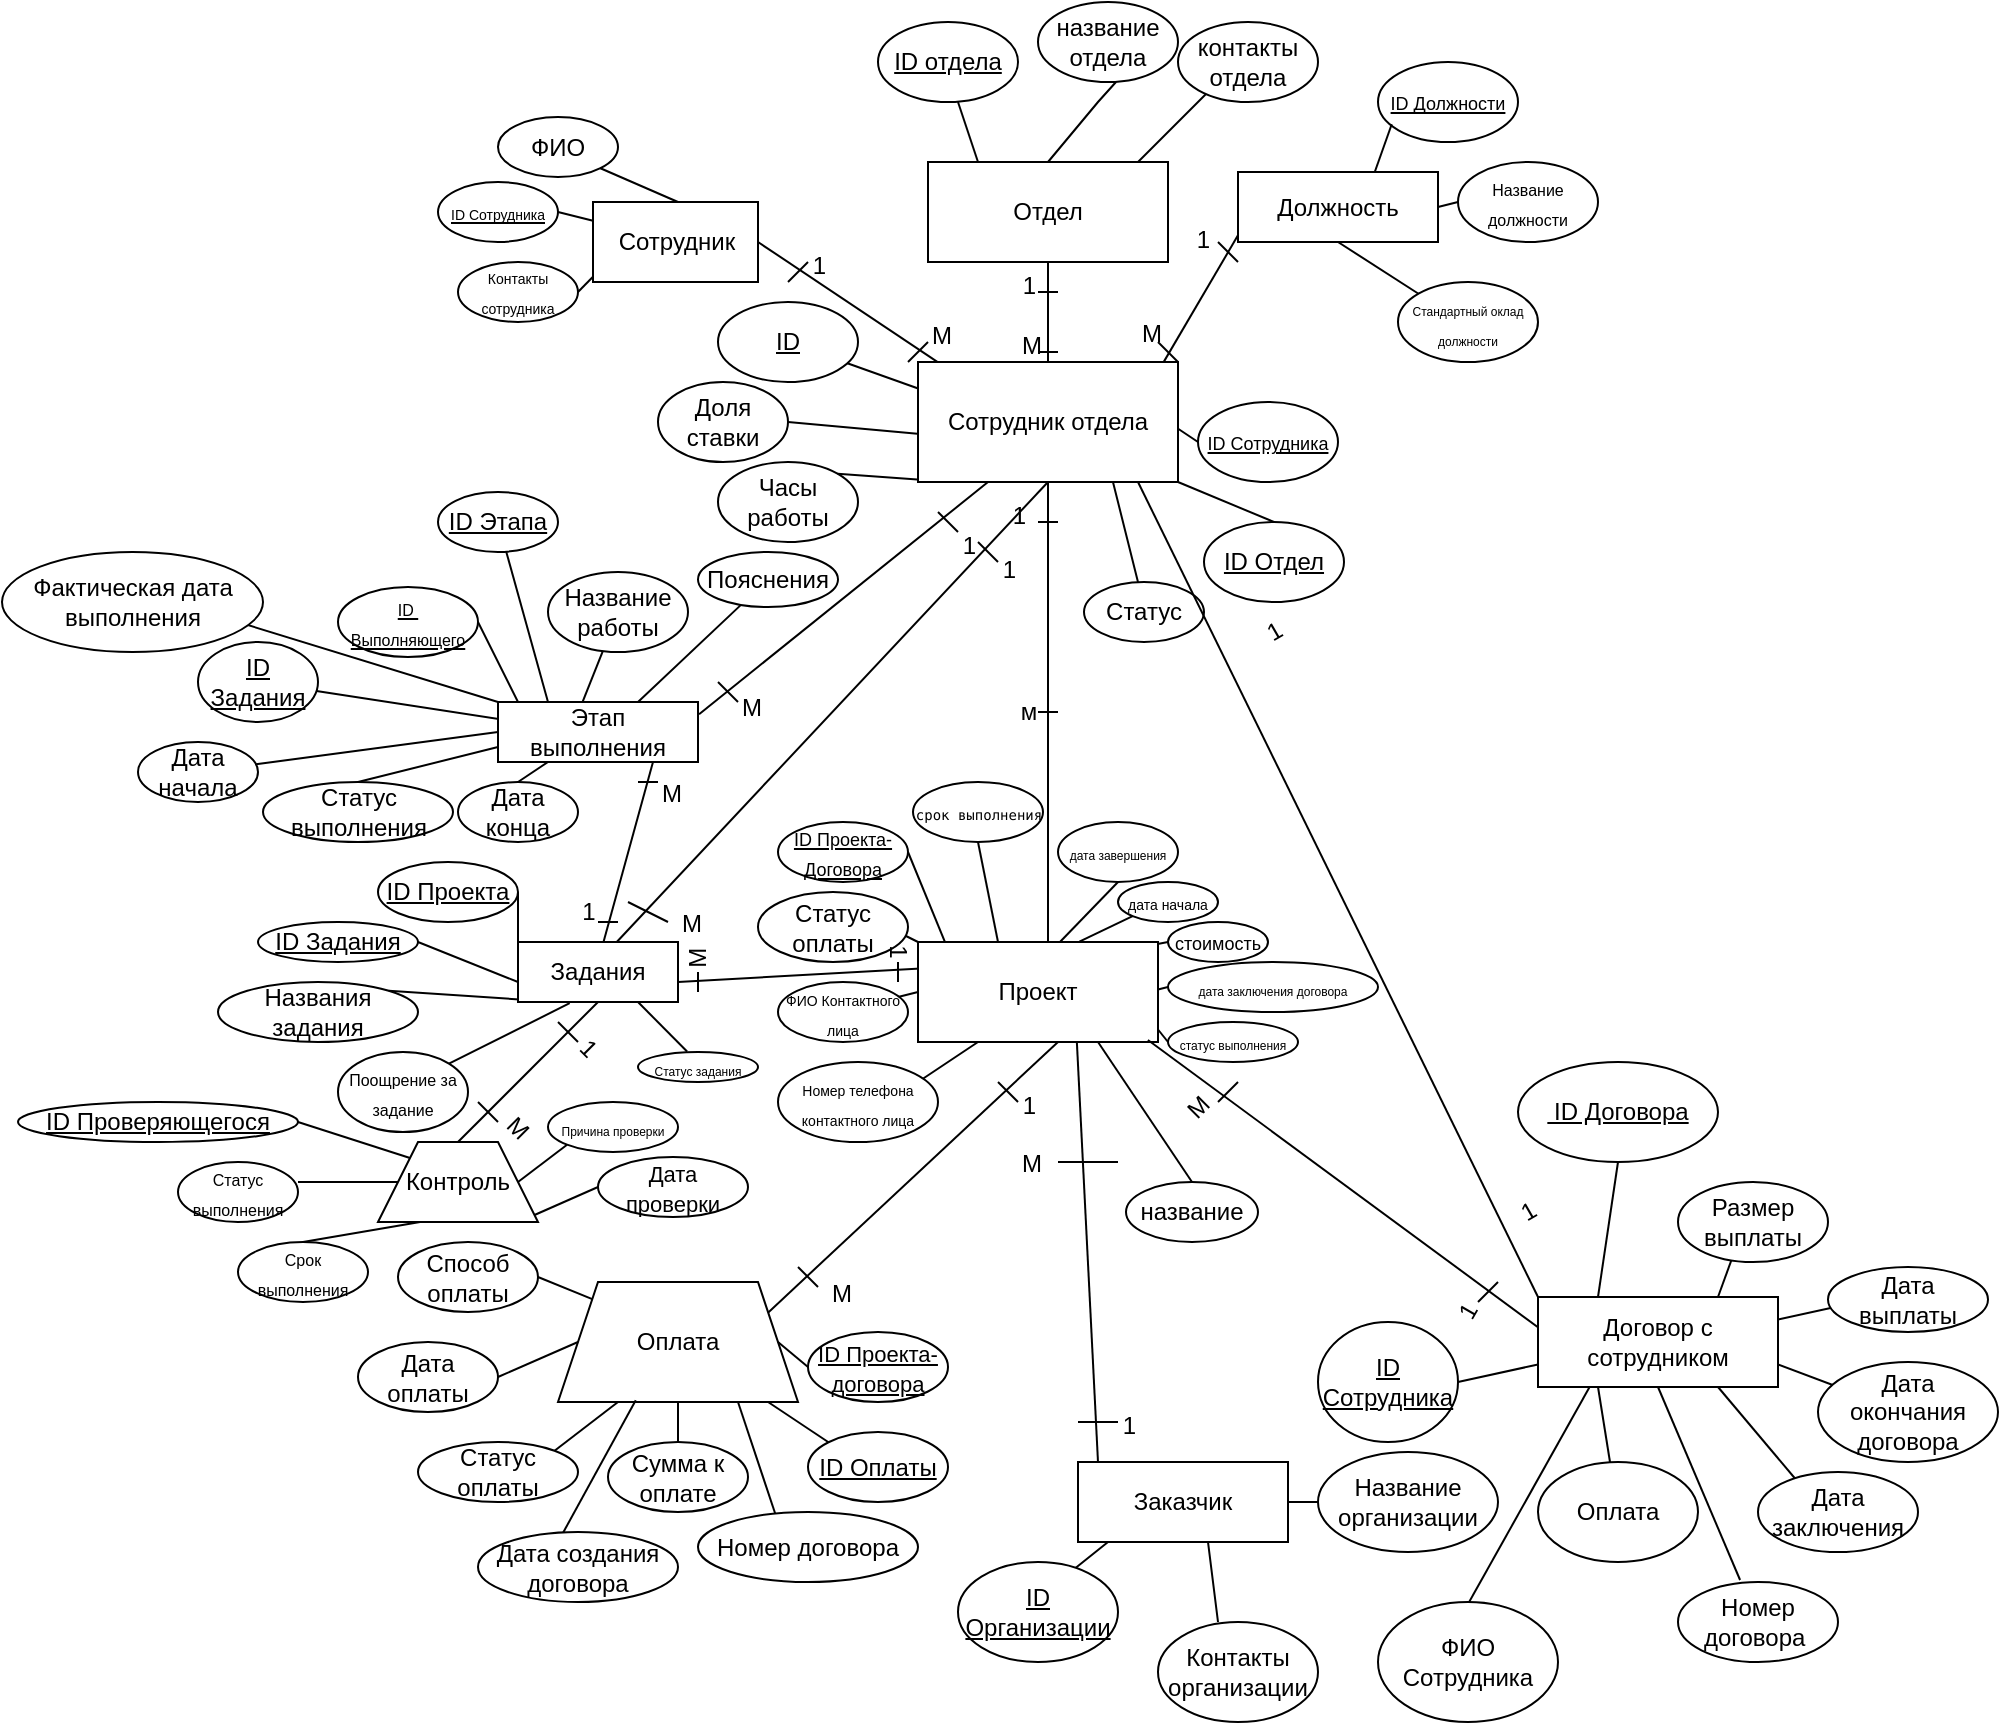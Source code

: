 <mxfile version="21.2.8" type="device">
  <diagram name="Страница 1" id="CTob03YvOZShCHo467r1">
    <mxGraphModel dx="2735" dy="1226" grid="1" gridSize="10" guides="1" tooltips="1" connect="1" arrows="1" fold="1" page="1" pageScale="1" pageWidth="827" pageHeight="1169" math="0" shadow="0">
      <root>
        <mxCell id="0" />
        <mxCell id="1" parent="0" />
        <mxCell id="HX4FQDaYf_B5SBjf3QtH-2" value="" style="endArrow=none;html=1;rounded=0;" parent="1" edge="1">
          <mxGeometry width="50" height="50" relative="1" as="geometry">
            <mxPoint x="440" y="180" as="sourcePoint" />
            <mxPoint x="480" y="140" as="targetPoint" />
          </mxGeometry>
        </mxCell>
        <mxCell id="HX4FQDaYf_B5SBjf3QtH-4" value="контакты&lt;br&gt;отдела" style="ellipse;whiteSpace=wrap;html=1;" parent="1" vertex="1">
          <mxGeometry x="460" y="110" width="70" height="40" as="geometry" />
        </mxCell>
        <mxCell id="HX4FQDaYf_B5SBjf3QtH-5" value="название отдела" style="ellipse;whiteSpace=wrap;html=1;" parent="1" vertex="1">
          <mxGeometry x="390" y="100" width="70" height="40" as="geometry" />
        </mxCell>
        <mxCell id="HX4FQDaYf_B5SBjf3QtH-6" value="" style="endArrow=none;html=1;rounded=0;exitX=0.5;exitY=0;exitDx=0;exitDy=0;" parent="1" edge="1">
          <mxGeometry width="50" height="50" relative="1" as="geometry">
            <mxPoint x="395" y="180" as="sourcePoint" />
            <mxPoint x="429" y="140" as="targetPoint" />
            <Array as="points">
              <mxPoint x="420" y="150" />
            </Array>
          </mxGeometry>
        </mxCell>
        <mxCell id="HX4FQDaYf_B5SBjf3QtH-8" value="&lt;u&gt;ID отдела&lt;/u&gt;" style="ellipse;whiteSpace=wrap;html=1;" parent="1" vertex="1">
          <mxGeometry x="310" y="110" width="70" height="40" as="geometry" />
        </mxCell>
        <mxCell id="HX4FQDaYf_B5SBjf3QtH-10" value="" style="endArrow=none;html=1;rounded=0;" parent="1" edge="1">
          <mxGeometry width="50" height="50" relative="1" as="geometry">
            <mxPoint x="360" y="180" as="sourcePoint" />
            <mxPoint x="350" y="150" as="targetPoint" />
            <Array as="points">
              <mxPoint x="360" y="180" />
            </Array>
          </mxGeometry>
        </mxCell>
        <mxCell id="HX4FQDaYf_B5SBjf3QtH-15" value="&lt;u&gt;&lt;font style=&quot;font-size: 9px;&quot;&gt;ID Сотрудника&lt;/font&gt;&lt;/u&gt;" style="ellipse;whiteSpace=wrap;html=1;" parent="1" vertex="1">
          <mxGeometry x="470" y="300" width="70" height="40" as="geometry" />
        </mxCell>
        <mxCell id="HX4FQDaYf_B5SBjf3QtH-17" value="&lt;u&gt;ID Отдел&lt;/u&gt;" style="ellipse;whiteSpace=wrap;html=1;" parent="1" vertex="1">
          <mxGeometry x="473" y="360" width="70" height="40" as="geometry" />
        </mxCell>
        <mxCell id="HX4FQDaYf_B5SBjf3QtH-18" value="Часы работы" style="ellipse;whiteSpace=wrap;html=1;" parent="1" vertex="1">
          <mxGeometry x="230" y="330" width="70" height="40" as="geometry" />
        </mxCell>
        <mxCell id="HX4FQDaYf_B5SBjf3QtH-19" value="Доля ставки" style="ellipse;whiteSpace=wrap;html=1;" parent="1" vertex="1">
          <mxGeometry x="200" y="290" width="65" height="40" as="geometry" />
        </mxCell>
        <mxCell id="HX4FQDaYf_B5SBjf3QtH-20" value="&lt;u&gt;ID&lt;/u&gt;" style="ellipse;whiteSpace=wrap;html=1;" parent="1" vertex="1">
          <mxGeometry x="230" y="250" width="70" height="40" as="geometry" />
        </mxCell>
        <mxCell id="HX4FQDaYf_B5SBjf3QtH-27" value="" style="endArrow=none;html=1;rounded=0;entryX=0;entryY=0.25;entryDx=0;entryDy=0;" parent="1" source="HX4FQDaYf_B5SBjf3QtH-20" edge="1">
          <mxGeometry width="50" height="50" relative="1" as="geometry">
            <mxPoint x="300" y="330" as="sourcePoint" />
            <mxPoint x="335" y="295" as="targetPoint" />
          </mxGeometry>
        </mxCell>
        <mxCell id="HX4FQDaYf_B5SBjf3QtH-28" value="" style="endArrow=none;html=1;rounded=0;entryX=0.1;entryY=1;entryDx=0;entryDy=0;entryPerimeter=0;exitX=1;exitY=0;exitDx=0;exitDy=0;" parent="1" source="HX4FQDaYf_B5SBjf3QtH-18" edge="1">
          <mxGeometry width="50" height="50" relative="1" as="geometry">
            <mxPoint x="330" y="350" as="sourcePoint" />
            <mxPoint x="347" y="340" as="targetPoint" />
          </mxGeometry>
        </mxCell>
        <mxCell id="HX4FQDaYf_B5SBjf3QtH-31" value="" style="endArrow=none;html=1;rounded=0;exitX=1;exitY=0.5;exitDx=0;exitDy=0;entryX=0.002;entryY=0.606;entryDx=0;entryDy=0;entryPerimeter=0;" parent="1" source="HX4FQDaYf_B5SBjf3QtH-19" edge="1">
          <mxGeometry width="50" height="50" relative="1" as="geometry">
            <mxPoint x="310" y="360" as="sourcePoint" />
            <mxPoint x="335.24" y="316.36" as="targetPoint" />
          </mxGeometry>
        </mxCell>
        <mxCell id="HX4FQDaYf_B5SBjf3QtH-33" value="" style="endArrow=none;html=1;rounded=0;entryX=0;entryY=0.5;entryDx=0;entryDy=0;exitX=1;exitY=0.5;exitDx=0;exitDy=0;" parent="1" target="HX4FQDaYf_B5SBjf3QtH-15" edge="1">
          <mxGeometry width="50" height="50" relative="1" as="geometry">
            <mxPoint x="455" y="310" as="sourcePoint" />
            <mxPoint x="440" y="260" as="targetPoint" />
          </mxGeometry>
        </mxCell>
        <mxCell id="HX4FQDaYf_B5SBjf3QtH-58" value="" style="endArrow=none;html=1;rounded=0;entryX=0.5;entryY=1;entryDx=0;entryDy=0;exitX=0.5;exitY=0;exitDx=0;exitDy=0;" parent="1" edge="1">
          <mxGeometry relative="1" as="geometry">
            <mxPoint x="395" y="280" as="sourcePoint" />
            <mxPoint x="395" y="230" as="targetPoint" />
          </mxGeometry>
        </mxCell>
        <mxCell id="HX4FQDaYf_B5SBjf3QtH-59" value="1" style="resizable=0;html=1;whiteSpace=wrap;align=right;verticalAlign=bottom;" parent="HX4FQDaYf_B5SBjf3QtH-58" connectable="0" vertex="1">
          <mxGeometry x="1" relative="1" as="geometry">
            <mxPoint x="-5" y="20" as="offset" />
          </mxGeometry>
        </mxCell>
        <mxCell id="HX4FQDaYf_B5SBjf3QtH-60" value="" style="endArrow=none;html=1;rounded=0;exitX=0.5;exitY=0;exitDx=0;exitDy=0;entryX=0.5;entryY=1;entryDx=0;entryDy=0;" parent="1" source="HX4FQDaYf_B5SBjf3QtH-64" edge="1">
          <mxGeometry relative="1" as="geometry">
            <mxPoint x="320" y="230" as="sourcePoint" />
            <mxPoint x="395" y="230" as="targetPoint" />
          </mxGeometry>
        </mxCell>
        <mxCell id="HX4FQDaYf_B5SBjf3QtH-62" value="" style="resizable=0;html=1;whiteSpace=wrap;align=right;verticalAlign=bottom;" parent="HX4FQDaYf_B5SBjf3QtH-60" connectable="0" vertex="1">
          <mxGeometry x="1" relative="1" as="geometry" />
        </mxCell>
        <mxCell id="HX4FQDaYf_B5SBjf3QtH-63" value="" style="line;strokeWidth=1;rotatable=0;dashed=0;labelPosition=right;align=left;verticalAlign=middle;spacingTop=0;spacingLeft=6;points=[];portConstraint=eastwest;" parent="1" vertex="1">
          <mxGeometry x="390" y="240" width="10" height="10" as="geometry" />
        </mxCell>
        <mxCell id="HX4FQDaYf_B5SBjf3QtH-65" value="" style="endArrow=none;html=1;rounded=0;exitX=0.5;exitY=0;exitDx=0;exitDy=0;entryX=0.5;entryY=1;entryDx=0;entryDy=0;" parent="1" target="HX4FQDaYf_B5SBjf3QtH-64" edge="1">
          <mxGeometry relative="1" as="geometry">
            <mxPoint x="395" y="280" as="sourcePoint" />
            <mxPoint x="395" y="230" as="targetPoint" />
          </mxGeometry>
        </mxCell>
        <mxCell id="HX4FQDaYf_B5SBjf3QtH-66" value="M" style="resizable=0;html=1;whiteSpace=wrap;align=left;verticalAlign=bottom;" parent="HX4FQDaYf_B5SBjf3QtH-65" connectable="0" vertex="1">
          <mxGeometry x="-1" relative="1" as="geometry">
            <mxPoint x="-15" as="offset" />
          </mxGeometry>
        </mxCell>
        <mxCell id="HX4FQDaYf_B5SBjf3QtH-64" value="" style="line;strokeWidth=1;rotatable=0;dashed=0;labelPosition=right;align=left;verticalAlign=middle;spacingTop=0;spacingLeft=6;points=[];portConstraint=eastwest;" parent="1" vertex="1">
          <mxGeometry x="390" y="270" width="10" height="10" as="geometry" />
        </mxCell>
        <mxCell id="HX4FQDaYf_B5SBjf3QtH-69" value="" style="endArrow=none;html=1;rounded=0;exitX=0.975;exitY=0.024;exitDx=0;exitDy=0;entryX=-0.001;entryY=0.837;entryDx=0;entryDy=0;entryPerimeter=0;exitPerimeter=0;" parent="1" edge="1">
          <mxGeometry relative="1" as="geometry">
            <mxPoint x="452" y="281.44" as="sourcePoint" />
            <mxPoint x="489.91" y="216.795" as="targetPoint" />
          </mxGeometry>
        </mxCell>
        <mxCell id="HX4FQDaYf_B5SBjf3QtH-70" value="1" style="resizable=0;html=1;whiteSpace=wrap;align=right;verticalAlign=bottom;" parent="HX4FQDaYf_B5SBjf3QtH-69" connectable="0" vertex="1">
          <mxGeometry x="1" relative="1" as="geometry">
            <mxPoint x="-12" y="11" as="offset" />
          </mxGeometry>
        </mxCell>
        <mxCell id="HX4FQDaYf_B5SBjf3QtH-72" value="" style="endArrow=none;html=1;rounded=0;" parent="1" edge="1">
          <mxGeometry width="50" height="50" relative="1" as="geometry">
            <mxPoint x="480" y="220" as="sourcePoint" />
            <mxPoint x="490" y="230" as="targetPoint" />
          </mxGeometry>
        </mxCell>
        <mxCell id="HX4FQDaYf_B5SBjf3QtH-73" value="" style="endArrow=none;html=1;rounded=0;" parent="1" edge="1">
          <mxGeometry width="50" height="50" relative="1" as="geometry">
            <mxPoint x="450" y="270" as="sourcePoint" />
            <mxPoint x="460" y="280" as="targetPoint" />
          </mxGeometry>
        </mxCell>
        <mxCell id="HX4FQDaYf_B5SBjf3QtH-77" value="M" style="resizable=0;html=1;whiteSpace=wrap;align=right;verticalAlign=bottom;" parent="1" connectable="0" vertex="1">
          <mxGeometry x="490.0" y="240.004" as="geometry">
            <mxPoint x="-37" y="34" as="offset" />
          </mxGeometry>
        </mxCell>
        <mxCell id="HX4FQDaYf_B5SBjf3QtH-78" value="&lt;font style=&quot;font-size: 9px;&quot;&gt;&lt;u&gt;ID Должности&lt;/u&gt;&lt;/font&gt;" style="ellipse;whiteSpace=wrap;html=1;" parent="1" vertex="1">
          <mxGeometry x="560" y="130" width="70" height="40" as="geometry" />
        </mxCell>
        <mxCell id="HX4FQDaYf_B5SBjf3QtH-79" value="&lt;font style=&quot;font-size: 8px;&quot;&gt;Название должности&lt;/font&gt;" style="ellipse;whiteSpace=wrap;html=1;" parent="1" vertex="1">
          <mxGeometry x="600" y="180" width="70" height="40" as="geometry" />
        </mxCell>
        <mxCell id="HX4FQDaYf_B5SBjf3QtH-80" value="&lt;font style=&quot;font-size: 6px;&quot;&gt;Стандартный оклад должности&lt;/font&gt;" style="ellipse;whiteSpace=wrap;html=1;" parent="1" vertex="1">
          <mxGeometry x="570" y="240" width="70" height="40" as="geometry" />
        </mxCell>
        <mxCell id="HX4FQDaYf_B5SBjf3QtH-81" value="" style="endArrow=none;html=1;rounded=0;entryX=0.098;entryY=0.778;entryDx=0;entryDy=0;entryPerimeter=0;exitX=0.75;exitY=0;exitDx=0;exitDy=0;" parent="1" target="HX4FQDaYf_B5SBjf3QtH-78" edge="1">
          <mxGeometry width="50" height="50" relative="1" as="geometry">
            <mxPoint x="557.5" y="187.5" as="sourcePoint" />
            <mxPoint x="570" y="160" as="targetPoint" />
          </mxGeometry>
        </mxCell>
        <mxCell id="HX4FQDaYf_B5SBjf3QtH-82" value="" style="endArrow=none;html=1;rounded=0;entryX=0;entryY=0.5;entryDx=0;entryDy=0;exitX=1;exitY=0.5;exitDx=0;exitDy=0;" parent="1" target="HX4FQDaYf_B5SBjf3QtH-79" edge="1">
          <mxGeometry width="50" height="50" relative="1" as="geometry">
            <mxPoint x="580" y="205" as="sourcePoint" />
            <mxPoint x="530" y="200" as="targetPoint" />
          </mxGeometry>
        </mxCell>
        <mxCell id="HX4FQDaYf_B5SBjf3QtH-83" value="" style="endArrow=none;html=1;rounded=0;entryX=0;entryY=0;entryDx=0;entryDy=0;exitX=0.5;exitY=1;exitDx=0;exitDy=0;" parent="1" source="tO4NBVC32cCDoz9cuNgk-4" target="HX4FQDaYf_B5SBjf3QtH-80" edge="1">
          <mxGeometry width="50" height="50" relative="1" as="geometry">
            <mxPoint x="544.54" y="223.025" as="sourcePoint" />
            <mxPoint x="530" y="200" as="targetPoint" />
          </mxGeometry>
        </mxCell>
        <mxCell id="HX4FQDaYf_B5SBjf3QtH-86" value="" style="endArrow=none;html=1;rounded=0;entryX=0.053;entryY=0.018;entryDx=0;entryDy=0;entryPerimeter=0;" parent="1" edge="1">
          <mxGeometry width="50" height="50" relative="1" as="geometry">
            <mxPoint x="250" y="220" as="sourcePoint" />
            <mxPoint x="341.36" y="281.08" as="targetPoint" />
          </mxGeometry>
        </mxCell>
        <mxCell id="HX4FQDaYf_B5SBjf3QtH-88" value="" style="endArrow=none;html=1;rounded=0;" parent="1" edge="1">
          <mxGeometry width="50" height="50" relative="1" as="geometry">
            <mxPoint x="335" y="270" as="sourcePoint" />
            <mxPoint x="325" y="280" as="targetPoint" />
            <Array as="points">
              <mxPoint x="325" y="280" />
            </Array>
          </mxGeometry>
        </mxCell>
        <mxCell id="HX4FQDaYf_B5SBjf3QtH-89" value="M" style="resizable=0;html=1;whiteSpace=wrap;align=left;verticalAlign=bottom;" parent="1" connectable="0" vertex="1">
          <mxGeometry x="335.0" y="275.0" as="geometry" />
        </mxCell>
        <mxCell id="HX4FQDaYf_B5SBjf3QtH-90" value="" style="endArrow=none;html=1;rounded=0;" parent="1" edge="1">
          <mxGeometry width="50" height="50" relative="1" as="geometry">
            <mxPoint x="275" y="230" as="sourcePoint" />
            <mxPoint x="265" y="240" as="targetPoint" />
            <Array as="points">
              <mxPoint x="265" y="240" />
            </Array>
          </mxGeometry>
        </mxCell>
        <mxCell id="HX4FQDaYf_B5SBjf3QtH-91" value="1" style="resizable=0;html=1;whiteSpace=wrap;align=right;verticalAlign=bottom;" parent="1" connectable="0" vertex="1">
          <mxGeometry x="285" y="240" as="geometry" />
        </mxCell>
        <mxCell id="HX4FQDaYf_B5SBjf3QtH-92" value="ФИО" style="ellipse;whiteSpace=wrap;html=1;" parent="1" vertex="1">
          <mxGeometry x="120" y="157.5" width="60" height="30" as="geometry" />
        </mxCell>
        <mxCell id="HX4FQDaYf_B5SBjf3QtH-93" value="&lt;font style=&quot;font-size: 7px;&quot;&gt;&lt;u&gt;ID Сотрудника&lt;/u&gt;&lt;/font&gt;" style="ellipse;whiteSpace=wrap;html=1;" parent="1" vertex="1">
          <mxGeometry x="90" y="190" width="60" height="30" as="geometry" />
        </mxCell>
        <mxCell id="HX4FQDaYf_B5SBjf3QtH-94" value="&lt;p style=&quot;line-height: 110%;&quot;&gt;&lt;font style=&quot;font-size: 7px;&quot;&gt;Контакты сотрудника&lt;/font&gt;&lt;/p&gt;" style="ellipse;whiteSpace=wrap;html=1;" parent="1" vertex="1">
          <mxGeometry x="100" y="230" width="60" height="30" as="geometry" />
        </mxCell>
        <mxCell id="HX4FQDaYf_B5SBjf3QtH-95" value="" style="endArrow=none;html=1;rounded=0;entryX=1;entryY=1;entryDx=0;entryDy=0;exitX=0.5;exitY=0;exitDx=0;exitDy=0;" parent="1" target="HX4FQDaYf_B5SBjf3QtH-92" edge="1">
          <mxGeometry width="50" height="50" relative="1" as="geometry">
            <mxPoint x="210" y="200" as="sourcePoint" />
            <mxPoint x="340" y="190" as="targetPoint" />
          </mxGeometry>
        </mxCell>
        <mxCell id="HX4FQDaYf_B5SBjf3QtH-96" value="" style="endArrow=none;html=1;rounded=0;entryX=1;entryY=0.5;entryDx=0;entryDy=0;exitX=0;exitY=0.25;exitDx=0;exitDy=0;" parent="1" target="HX4FQDaYf_B5SBjf3QtH-93" edge="1">
          <mxGeometry width="50" height="50" relative="1" as="geometry">
            <mxPoint x="170" y="210" as="sourcePoint" />
            <mxPoint x="181" y="193" as="targetPoint" />
          </mxGeometry>
        </mxCell>
        <mxCell id="HX4FQDaYf_B5SBjf3QtH-97" value="" style="endArrow=none;html=1;rounded=0;entryX=1;entryY=0.5;entryDx=0;entryDy=0;exitX=0.007;exitY=0.857;exitDx=0;exitDy=0;exitPerimeter=0;" parent="1" target="HX4FQDaYf_B5SBjf3QtH-94" edge="1">
          <mxGeometry width="50" height="50" relative="1" as="geometry">
            <mxPoint x="170.56" y="234.28" as="sourcePoint" />
            <mxPoint x="160" y="215" as="targetPoint" />
          </mxGeometry>
        </mxCell>
        <mxCell id="HX4FQDaYf_B5SBjf3QtH-98" value="" style="endArrow=none;html=1;rounded=0;entryX=0.5;entryY=1;entryDx=0;entryDy=0;" parent="1" edge="1">
          <mxGeometry width="50" height="50" relative="1" as="geometry">
            <mxPoint x="395" y="460" as="sourcePoint" />
            <mxPoint x="395" y="340" as="targetPoint" />
          </mxGeometry>
        </mxCell>
        <mxCell id="HX4FQDaYf_B5SBjf3QtH-100" value="" style="endArrow=none;html=1;rounded=0;entryX=0.25;entryY=1;entryDx=0;entryDy=0;exitX=1.006;exitY=0.402;exitDx=0;exitDy=0;exitPerimeter=0;" parent="1" edge="1">
          <mxGeometry width="50" height="50" relative="1" as="geometry">
            <mxPoint x="220.54" y="456.08" as="sourcePoint" />
            <mxPoint x="365" y="340" as="targetPoint" />
          </mxGeometry>
        </mxCell>
        <mxCell id="HX4FQDaYf_B5SBjf3QtH-101" value="" style="endArrow=none;html=1;rounded=0;" parent="1" edge="1">
          <mxGeometry width="50" height="50" relative="1" as="geometry">
            <mxPoint x="340" y="355" as="sourcePoint" />
            <mxPoint x="350" y="365" as="targetPoint" />
          </mxGeometry>
        </mxCell>
        <mxCell id="HX4FQDaYf_B5SBjf3QtH-102" value="1" style="resizable=0;html=1;whiteSpace=wrap;align=right;verticalAlign=bottom;" parent="1" connectable="0" vertex="1">
          <mxGeometry x="360.004" y="380.002" as="geometry" />
        </mxCell>
        <mxCell id="HX4FQDaYf_B5SBjf3QtH-103" value="" style="endArrow=none;html=1;rounded=0;" parent="1" edge="1">
          <mxGeometry width="50" height="50" relative="1" as="geometry">
            <mxPoint x="230" y="440" as="sourcePoint" />
            <mxPoint x="240" y="450" as="targetPoint" />
          </mxGeometry>
        </mxCell>
        <mxCell id="HX4FQDaYf_B5SBjf3QtH-104" value="M" style="resizable=0;html=1;whiteSpace=wrap;align=right;verticalAlign=bottom;" parent="1" connectable="0" vertex="1">
          <mxGeometry x="290.0" y="427.504" as="geometry">
            <mxPoint x="-37" y="34" as="offset" />
          </mxGeometry>
        </mxCell>
        <mxCell id="HX4FQDaYf_B5SBjf3QtH-107" value="&lt;font style=&quot;font-size: 7px;&quot;&gt;дата начала&lt;/font&gt;" style="ellipse;whiteSpace=wrap;html=1;" parent="1" vertex="1">
          <mxGeometry x="430" y="540" width="50" height="20" as="geometry" />
        </mxCell>
        <mxCell id="HX4FQDaYf_B5SBjf3QtH-109" value="&lt;font style=&quot;font-size: 6px;&quot;&gt;дата завершения&lt;/font&gt;" style="ellipse;whiteSpace=wrap;html=1;" parent="1" vertex="1">
          <mxGeometry x="400" y="510" width="60" height="30" as="geometry" />
        </mxCell>
        <mxCell id="HX4FQDaYf_B5SBjf3QtH-110" value="&lt;font style=&quot;font-size: 9px;&quot;&gt;стоимость&lt;/font&gt;" style="ellipse;whiteSpace=wrap;html=1;" parent="1" vertex="1">
          <mxGeometry x="455" y="560" width="50" height="20" as="geometry" />
        </mxCell>
        <mxCell id="HX4FQDaYf_B5SBjf3QtH-111" value="&lt;font style=&quot;font-size: 6px;&quot;&gt;дата заключения договора&lt;/font&gt;" style="ellipse;whiteSpace=wrap;html=1;" parent="1" vertex="1">
          <mxGeometry x="455" y="580" width="105" height="25" as="geometry" />
        </mxCell>
        <mxCell id="HX4FQDaYf_B5SBjf3QtH-112" value="&lt;font style=&quot;font-size: 6px;&quot;&gt;статус выполнения&lt;/font&gt;" style="ellipse;whiteSpace=wrap;html=1;" parent="1" vertex="1">
          <mxGeometry x="455" y="610" width="65" height="20" as="geometry" />
        </mxCell>
        <mxCell id="HX4FQDaYf_B5SBjf3QtH-113" value="название" style="ellipse;whiteSpace=wrap;html=1;" parent="1" vertex="1">
          <mxGeometry x="434" y="690" width="66" height="30" as="geometry" />
        </mxCell>
        <mxCell id="HX4FQDaYf_B5SBjf3QtH-118" value="&lt;font style=&quot;font-size: 9px;&quot;&gt;&lt;u&gt;ID Проекта-Договора&lt;/u&gt;&lt;/font&gt;" style="ellipse;whiteSpace=wrap;html=1;" parent="1" vertex="1">
          <mxGeometry x="260" y="510" width="65" height="30" as="geometry" />
        </mxCell>
        <mxCell id="HX4FQDaYf_B5SBjf3QtH-119" value="&lt;pre style=&quot;line-height: 100%;&quot;&gt;&lt;font style=&quot;font-size: 7px;&quot;&gt;срок выполнения&lt;/font&gt;&lt;/pre&gt;" style="ellipse;whiteSpace=wrap;html=1;" parent="1" vertex="1">
          <mxGeometry x="327.5" y="490" width="65" height="30" as="geometry" />
        </mxCell>
        <mxCell id="HX4FQDaYf_B5SBjf3QtH-120" value="" style="endArrow=none;html=1;rounded=0;entryX=0.5;entryY=1;entryDx=0;entryDy=0;exitX=0.561;exitY=-0.003;exitDx=0;exitDy=0;exitPerimeter=0;" parent="1" target="HX4FQDaYf_B5SBjf3QtH-109" edge="1">
          <mxGeometry width="50" height="50" relative="1" as="geometry">
            <mxPoint x="401.1" y="569.85" as="sourcePoint" />
            <mxPoint x="440" y="590" as="targetPoint" />
          </mxGeometry>
        </mxCell>
        <mxCell id="HX4FQDaYf_B5SBjf3QtH-121" value="" style="endArrow=none;html=1;rounded=0;entryX=0;entryY=1;entryDx=0;entryDy=0;exitX=0.657;exitY=-0.003;exitDx=0;exitDy=0;exitPerimeter=0;" parent="1" target="HX4FQDaYf_B5SBjf3QtH-107" edge="1">
          <mxGeometry width="50" height="50" relative="1" as="geometry">
            <mxPoint x="410.7" y="569.85" as="sourcePoint" />
            <mxPoint x="440" y="550" as="targetPoint" />
          </mxGeometry>
        </mxCell>
        <mxCell id="HX4FQDaYf_B5SBjf3QtH-122" value="" style="endArrow=none;html=1;rounded=0;entryX=0;entryY=0.5;entryDx=0;entryDy=0;exitX=0.977;exitY=0.048;exitDx=0;exitDy=0;exitPerimeter=0;" parent="1" target="HX4FQDaYf_B5SBjf3QtH-110" edge="1">
          <mxGeometry width="50" height="50" relative="1" as="geometry">
            <mxPoint x="442.7" y="572.4" as="sourcePoint" />
            <mxPoint x="440" y="550" as="targetPoint" />
          </mxGeometry>
        </mxCell>
        <mxCell id="HX4FQDaYf_B5SBjf3QtH-123" value="" style="endArrow=none;html=1;rounded=0;entryX=0;entryY=0.5;entryDx=0;entryDy=0;exitX=1;exitY=0.5;exitDx=0;exitDy=0;" parent="1" target="HX4FQDaYf_B5SBjf3QtH-111" edge="1">
          <mxGeometry width="50" height="50" relative="1" as="geometry">
            <mxPoint x="445" y="595" as="sourcePoint" />
            <mxPoint x="440" y="570" as="targetPoint" />
          </mxGeometry>
        </mxCell>
        <mxCell id="HX4FQDaYf_B5SBjf3QtH-124" value="" style="endArrow=none;html=1;rounded=0;entryX=0;entryY=0.5;entryDx=0;entryDy=0;exitX=1;exitY=0.75;exitDx=0;exitDy=0;" parent="1" target="HX4FQDaYf_B5SBjf3QtH-112" edge="1">
          <mxGeometry width="50" height="50" relative="1" as="geometry">
            <mxPoint x="445" y="607.5" as="sourcePoint" />
            <mxPoint x="440" y="590" as="targetPoint" />
          </mxGeometry>
        </mxCell>
        <mxCell id="HX4FQDaYf_B5SBjf3QtH-125" value="" style="endArrow=none;html=1;rounded=0;entryX=0.5;entryY=0;entryDx=0;entryDy=0;exitX=0.75;exitY=1;exitDx=0;exitDy=0;" parent="1" target="HX4FQDaYf_B5SBjf3QtH-113" edge="1">
          <mxGeometry width="50" height="50" relative="1" as="geometry">
            <mxPoint x="420" y="620" as="sourcePoint" />
            <mxPoint x="440" y="590" as="targetPoint" />
          </mxGeometry>
        </mxCell>
        <mxCell id="HX4FQDaYf_B5SBjf3QtH-130" value="" style="endArrow=none;html=1;rounded=0;exitX=1;exitY=0.5;exitDx=0;exitDy=0;entryX=0.004;entryY=0.093;entryDx=0;entryDy=0;entryPerimeter=0;" parent="1" source="HX4FQDaYf_B5SBjf3QtH-118" edge="1">
          <mxGeometry width="50" height="50" relative="1" as="geometry">
            <mxPoint x="340" y="600" as="sourcePoint" />
            <mxPoint x="345.4" y="574.65" as="targetPoint" />
          </mxGeometry>
        </mxCell>
        <mxCell id="HX4FQDaYf_B5SBjf3QtH-131" value="" style="endArrow=none;html=1;rounded=0;entryX=0.5;entryY=1;entryDx=0;entryDy=0;exitX=0.25;exitY=0;exitDx=0;exitDy=0;" parent="1" target="HX4FQDaYf_B5SBjf3QtH-119" edge="1">
          <mxGeometry width="50" height="50" relative="1" as="geometry">
            <mxPoint x="370" y="570" as="sourcePoint" />
            <mxPoint x="390" y="550" as="targetPoint" />
          </mxGeometry>
        </mxCell>
        <mxCell id="HX4FQDaYf_B5SBjf3QtH-132" value="" style="line;strokeWidth=1;rotatable=0;dashed=0;labelPosition=right;align=left;verticalAlign=middle;spacingTop=0;spacingLeft=6;points=[];portConstraint=eastwest;" parent="1" vertex="1">
          <mxGeometry x="390" y="355" width="10" height="10" as="geometry" />
        </mxCell>
        <mxCell id="HX4FQDaYf_B5SBjf3QtH-134" value="" style="endArrow=none;html=1;rounded=0;entryX=0.5;entryY=1;entryDx=0;entryDy=0;" parent="1" edge="1">
          <mxGeometry width="50" height="50" relative="1" as="geometry">
            <mxPoint x="395" y="570" as="sourcePoint" />
            <mxPoint x="395" y="510" as="targetPoint" />
          </mxGeometry>
        </mxCell>
        <mxCell id="HX4FQDaYf_B5SBjf3QtH-135" value="1" style="resizable=0;html=1;whiteSpace=wrap;align=right;verticalAlign=bottom;" parent="1" connectable="0" vertex="1">
          <mxGeometry x="385" y="365" as="geometry" />
        </mxCell>
        <mxCell id="HX4FQDaYf_B5SBjf3QtH-138" value="" style="endArrow=none;html=1;rounded=0;entryX=0.5;entryY=1;entryDx=0;entryDy=0;" parent="1" source="HX4FQDaYf_B5SBjf3QtH-139" edge="1">
          <mxGeometry width="50" height="50" relative="1" as="geometry">
            <mxPoint x="395" y="510" as="sourcePoint" />
            <mxPoint x="395" y="455" as="targetPoint" />
          </mxGeometry>
        </mxCell>
        <mxCell id="HX4FQDaYf_B5SBjf3QtH-140" value="" style="endArrow=none;html=1;rounded=0;entryX=0.5;entryY=1;entryDx=0;entryDy=0;" parent="1" target="HX4FQDaYf_B5SBjf3QtH-139" edge="1">
          <mxGeometry width="50" height="50" relative="1" as="geometry">
            <mxPoint x="395" y="510" as="sourcePoint" />
            <mxPoint x="395" y="455" as="targetPoint" />
          </mxGeometry>
        </mxCell>
        <mxCell id="HX4FQDaYf_B5SBjf3QtH-139" value="" style="line;strokeWidth=1;rotatable=0;dashed=0;labelPosition=right;align=left;verticalAlign=middle;spacingTop=0;spacingLeft=6;points=[];portConstraint=eastwest;" parent="1" vertex="1">
          <mxGeometry x="390" y="450" width="10" height="10" as="geometry" />
        </mxCell>
        <mxCell id="HX4FQDaYf_B5SBjf3QtH-141" value="м" style="text;html=1;align=center;verticalAlign=middle;resizable=0;points=[];autosize=1;strokeColor=none;fillColor=none;" parent="1" vertex="1">
          <mxGeometry x="370" y="440" width="30" height="30" as="geometry" />
        </mxCell>
        <mxCell id="HX4FQDaYf_B5SBjf3QtH-142" value="" style="endArrow=none;html=1;rounded=0;" parent="1" edge="1">
          <mxGeometry width="50" height="50" relative="1" as="geometry">
            <mxPoint x="250" y="760" as="sourcePoint" />
            <mxPoint x="400" y="620" as="targetPoint" />
          </mxGeometry>
        </mxCell>
        <mxCell id="HX4FQDaYf_B5SBjf3QtH-143" value="Оплата" style="shape=trapezoid;perimeter=trapezoidPerimeter;whiteSpace=wrap;html=1;fixedSize=1;" parent="1" vertex="1">
          <mxGeometry x="150" y="740" width="120" height="60" as="geometry" />
        </mxCell>
        <mxCell id="HX4FQDaYf_B5SBjf3QtH-146" value="Статус оплаты" style="ellipse;whiteSpace=wrap;html=1;" parent="1" vertex="1">
          <mxGeometry x="80" y="820" width="80" height="30" as="geometry" />
        </mxCell>
        <mxCell id="HX4FQDaYf_B5SBjf3QtH-147" value="Дата оплаты" style="ellipse;whiteSpace=wrap;html=1;" parent="1" vertex="1">
          <mxGeometry x="50" y="770" width="70" height="35" as="geometry" />
        </mxCell>
        <mxCell id="HX4FQDaYf_B5SBjf3QtH-148" value="Сумма к оплате" style="ellipse;whiteSpace=wrap;html=1;" parent="1" vertex="1">
          <mxGeometry x="175" y="820" width="70" height="35" as="geometry" />
        </mxCell>
        <mxCell id="HX4FQDaYf_B5SBjf3QtH-149" value="Способ оплаты" style="ellipse;whiteSpace=wrap;html=1;" parent="1" vertex="1">
          <mxGeometry x="70" y="720" width="70" height="35" as="geometry" />
        </mxCell>
        <mxCell id="HX4FQDaYf_B5SBjf3QtH-150" value="&lt;u&gt;ID Оплаты&lt;/u&gt;" style="ellipse;whiteSpace=wrap;html=1;" parent="1" vertex="1">
          <mxGeometry x="275" y="815" width="70" height="35" as="geometry" />
        </mxCell>
        <mxCell id="HX4FQDaYf_B5SBjf3QtH-151" value="&lt;font style=&quot;font-size: 11px;&quot;&gt;&lt;u&gt;ID Проекта-договора&lt;/u&gt;&lt;/font&gt;" style="ellipse;whiteSpace=wrap;html=1;" parent="1" vertex="1">
          <mxGeometry x="275" y="765" width="70" height="35" as="geometry" />
        </mxCell>
        <mxCell id="HX4FQDaYf_B5SBjf3QtH-152" value="" style="endArrow=none;html=1;rounded=0;entryX=0;entryY=0.5;entryDx=0;entryDy=0;exitX=1;exitY=0.5;exitDx=0;exitDy=0;" parent="1" source="HX4FQDaYf_B5SBjf3QtH-143" target="HX4FQDaYf_B5SBjf3QtH-151" edge="1">
          <mxGeometry width="50" height="50" relative="1" as="geometry">
            <mxPoint x="310" y="700" as="sourcePoint" />
            <mxPoint x="360" y="650" as="targetPoint" />
          </mxGeometry>
        </mxCell>
        <mxCell id="HX4FQDaYf_B5SBjf3QtH-153" value="" style="endArrow=none;html=1;rounded=0;entryX=0;entryY=0;entryDx=0;entryDy=0;" parent="1" source="HX4FQDaYf_B5SBjf3QtH-143" target="HX4FQDaYf_B5SBjf3QtH-150" edge="1">
          <mxGeometry width="50" height="50" relative="1" as="geometry">
            <mxPoint x="310" y="700" as="sourcePoint" />
            <mxPoint x="360" y="650" as="targetPoint" />
          </mxGeometry>
        </mxCell>
        <mxCell id="HX4FQDaYf_B5SBjf3QtH-154" value="" style="endArrow=none;html=1;rounded=0;entryX=0.5;entryY=0;entryDx=0;entryDy=0;exitX=0.5;exitY=1;exitDx=0;exitDy=0;" parent="1" source="HX4FQDaYf_B5SBjf3QtH-143" target="HX4FQDaYf_B5SBjf3QtH-148" edge="1">
          <mxGeometry width="50" height="50" relative="1" as="geometry">
            <mxPoint x="310" y="700" as="sourcePoint" />
            <mxPoint x="360" y="650" as="targetPoint" />
          </mxGeometry>
        </mxCell>
        <mxCell id="HX4FQDaYf_B5SBjf3QtH-155" value="" style="endArrow=none;html=1;rounded=0;exitX=1;exitY=0;exitDx=0;exitDy=0;entryX=0.25;entryY=1;entryDx=0;entryDy=0;" parent="1" source="HX4FQDaYf_B5SBjf3QtH-146" target="HX4FQDaYf_B5SBjf3QtH-143" edge="1">
          <mxGeometry width="50" height="50" relative="1" as="geometry">
            <mxPoint x="310" y="700" as="sourcePoint" />
            <mxPoint x="360" y="650" as="targetPoint" />
          </mxGeometry>
        </mxCell>
        <mxCell id="HX4FQDaYf_B5SBjf3QtH-156" value="" style="endArrow=none;html=1;rounded=0;exitX=1;exitY=0.5;exitDx=0;exitDy=0;entryX=0;entryY=0.5;entryDx=0;entryDy=0;" parent="1" source="HX4FQDaYf_B5SBjf3QtH-147" target="HX4FQDaYf_B5SBjf3QtH-143" edge="1">
          <mxGeometry width="50" height="50" relative="1" as="geometry">
            <mxPoint x="310" y="700" as="sourcePoint" />
            <mxPoint x="360" y="650" as="targetPoint" />
          </mxGeometry>
        </mxCell>
        <mxCell id="HX4FQDaYf_B5SBjf3QtH-157" value="" style="endArrow=none;html=1;rounded=0;exitX=1;exitY=0.5;exitDx=0;exitDy=0;entryX=0;entryY=0;entryDx=0;entryDy=0;" parent="1" source="HX4FQDaYf_B5SBjf3QtH-149" target="HX4FQDaYf_B5SBjf3QtH-143" edge="1">
          <mxGeometry width="50" height="50" relative="1" as="geometry">
            <mxPoint x="310" y="700" as="sourcePoint" />
            <mxPoint x="360" y="650" as="targetPoint" />
          </mxGeometry>
        </mxCell>
        <mxCell id="HX4FQDaYf_B5SBjf3QtH-158" value="" style="endArrow=none;html=1;rounded=0;" parent="1" edge="1">
          <mxGeometry width="50" height="50" relative="1" as="geometry">
            <mxPoint x="270" y="732.5" as="sourcePoint" />
            <mxPoint x="280" y="742.5" as="targetPoint" />
          </mxGeometry>
        </mxCell>
        <mxCell id="HX4FQDaYf_B5SBjf3QtH-159" value="M" style="resizable=0;html=1;whiteSpace=wrap;align=right;verticalAlign=bottom;" parent="1" connectable="0" vertex="1">
          <mxGeometry x="335.0" y="720.004" as="geometry">
            <mxPoint x="-37" y="34" as="offset" />
          </mxGeometry>
        </mxCell>
        <mxCell id="HX4FQDaYf_B5SBjf3QtH-160" value="" style="endArrow=none;html=1;rounded=0;" parent="1" edge="1">
          <mxGeometry width="50" height="50" relative="1" as="geometry">
            <mxPoint x="370" y="640" as="sourcePoint" />
            <mxPoint x="380" y="650" as="targetPoint" />
          </mxGeometry>
        </mxCell>
        <mxCell id="HX4FQDaYf_B5SBjf3QtH-161" value="1" style="resizable=0;html=1;whiteSpace=wrap;align=right;verticalAlign=bottom;" parent="1" connectable="0" vertex="1">
          <mxGeometry x="390.004" y="660.002" as="geometry" />
        </mxCell>
        <mxCell id="HX4FQDaYf_B5SBjf3QtH-162" value="" style="endArrow=none;html=1;rounded=0;entryX=0.644;entryY=0.989;entryDx=0;entryDy=0;entryPerimeter=0;" parent="1" edge="1">
          <mxGeometry width="50" height="50" relative="1" as="geometry">
            <mxPoint x="420" y="830" as="sourcePoint" />
            <mxPoint x="409.4" y="619.45" as="targetPoint" />
          </mxGeometry>
        </mxCell>
        <mxCell id="HX4FQDaYf_B5SBjf3QtH-164" value="" style="endArrow=none;html=1;rounded=0;entryX=0.25;entryY=1;entryDx=0;entryDy=0;" parent="1" edge="1">
          <mxGeometry width="50" height="50" relative="1" as="geometry">
            <mxPoint x="400" y="890" as="sourcePoint" />
            <mxPoint x="425" y="870" as="targetPoint" />
          </mxGeometry>
        </mxCell>
        <mxCell id="HX4FQDaYf_B5SBjf3QtH-165" value="&lt;u&gt;ID Организации&lt;/u&gt;" style="ellipse;whiteSpace=wrap;html=1;" parent="1" vertex="1">
          <mxGeometry x="350" y="880" width="80" height="50" as="geometry" />
        </mxCell>
        <mxCell id="HX4FQDaYf_B5SBjf3QtH-166" value="" style="endArrow=none;html=1;rounded=0;entryX=0.75;entryY=1;entryDx=0;entryDy=0;" parent="1" edge="1">
          <mxGeometry width="50" height="50" relative="1" as="geometry">
            <mxPoint x="480" y="910" as="sourcePoint" />
            <mxPoint x="475" y="870" as="targetPoint" />
          </mxGeometry>
        </mxCell>
        <mxCell id="HX4FQDaYf_B5SBjf3QtH-167" value="Контакты организации" style="ellipse;whiteSpace=wrap;html=1;" parent="1" vertex="1">
          <mxGeometry x="450" y="910" width="80" height="50" as="geometry" />
        </mxCell>
        <mxCell id="HX4FQDaYf_B5SBjf3QtH-168" value="Название организации" style="ellipse;whiteSpace=wrap;html=1;" parent="1" vertex="1">
          <mxGeometry x="530" y="825" width="90" height="50" as="geometry" />
        </mxCell>
        <mxCell id="HX4FQDaYf_B5SBjf3QtH-169" value="" style="endArrow=none;html=1;rounded=0;exitX=0;exitY=0.5;exitDx=0;exitDy=0;entryX=1;entryY=0.5;entryDx=0;entryDy=0;" parent="1" source="HX4FQDaYf_B5SBjf3QtH-168" edge="1">
          <mxGeometry width="50" height="50" relative="1" as="geometry">
            <mxPoint x="260" y="860" as="sourcePoint" />
            <mxPoint x="500" y="850" as="targetPoint" />
          </mxGeometry>
        </mxCell>
        <mxCell id="HX4FQDaYf_B5SBjf3QtH-173" value="" style="endArrow=none;html=1;rounded=0;" parent="1" edge="1">
          <mxGeometry width="50" height="50" relative="1" as="geometry">
            <mxPoint x="410" y="810" as="sourcePoint" />
            <mxPoint x="430" y="810" as="targetPoint" />
          </mxGeometry>
        </mxCell>
        <mxCell id="HX4FQDaYf_B5SBjf3QtH-174" value="M" style="resizable=0;html=1;whiteSpace=wrap;align=right;verticalAlign=bottom;" parent="1" connectable="0" vertex="1">
          <mxGeometry x="430.0" y="655.004" as="geometry">
            <mxPoint x="-37" y="34" as="offset" />
          </mxGeometry>
        </mxCell>
        <mxCell id="HX4FQDaYf_B5SBjf3QtH-175" value="1" style="resizable=0;html=1;whiteSpace=wrap;align=right;verticalAlign=bottom;" parent="1" connectable="0" vertex="1">
          <mxGeometry x="440.004" y="820.002" as="geometry" />
        </mxCell>
        <mxCell id="HX4FQDaYf_B5SBjf3QtH-176" value="" style="endArrow=none;html=1;rounded=0;" parent="1" edge="1">
          <mxGeometry width="50" height="50" relative="1" as="geometry">
            <mxPoint x="400" y="680" as="sourcePoint" />
            <mxPoint x="430" y="680" as="targetPoint" />
          </mxGeometry>
        </mxCell>
        <mxCell id="HX4FQDaYf_B5SBjf3QtH-179" value="&lt;u&gt;ID Этапа&lt;/u&gt;" style="ellipse;whiteSpace=wrap;html=1;" parent="1" vertex="1">
          <mxGeometry x="90" y="345" width="60" height="30" as="geometry" />
        </mxCell>
        <mxCell id="HX4FQDaYf_B5SBjf3QtH-180" value="&lt;font style=&quot;font-size: 8px;&quot;&gt;&lt;u&gt;ID&amp;nbsp; Выполняющего&lt;/u&gt;&lt;/font&gt;" style="ellipse;whiteSpace=wrap;html=1;" parent="1" vertex="1">
          <mxGeometry x="40" y="392.5" width="70" height="35" as="geometry" />
        </mxCell>
        <mxCell id="HX4FQDaYf_B5SBjf3QtH-181" value="&lt;u&gt;ID Задания&lt;/u&gt;" style="ellipse;whiteSpace=wrap;html=1;" parent="1" vertex="1">
          <mxGeometry x="-30" y="420" width="60" height="40" as="geometry" />
        </mxCell>
        <mxCell id="HX4FQDaYf_B5SBjf3QtH-182" value="Дата начала" style="ellipse;whiteSpace=wrap;html=1;" parent="1" vertex="1">
          <mxGeometry x="-60" y="470" width="60" height="30" as="geometry" />
        </mxCell>
        <mxCell id="HX4FQDaYf_B5SBjf3QtH-183" value="Дата конца" style="ellipse;whiteSpace=wrap;html=1;" parent="1" vertex="1">
          <mxGeometry x="100" y="490" width="60" height="30" as="geometry" />
        </mxCell>
        <mxCell id="HX4FQDaYf_B5SBjf3QtH-184" value="Название работы" style="ellipse;whiteSpace=wrap;html=1;" parent="1" vertex="1">
          <mxGeometry x="145" y="385" width="70" height="40" as="geometry" />
        </mxCell>
        <mxCell id="HX4FQDaYf_B5SBjf3QtH-185" value="Статус выполнения" style="ellipse;whiteSpace=wrap;html=1;" parent="1" vertex="1">
          <mxGeometry x="2.5" y="490" width="95" height="30" as="geometry" />
        </mxCell>
        <mxCell id="HX4FQDaYf_B5SBjf3QtH-186" value="" style="endArrow=none;html=1;rounded=0;entryX=0;entryY=0.75;entryDx=0;entryDy=0;exitX=0.5;exitY=0;exitDx=0;exitDy=0;" parent="1" source="HX4FQDaYf_B5SBjf3QtH-185" target="tO4NBVC32cCDoz9cuNgk-6" edge="1">
          <mxGeometry width="50" height="50" relative="1" as="geometry">
            <mxPoint x="210" y="560" as="sourcePoint" />
            <mxPoint x="175" y="480" as="targetPoint" />
          </mxGeometry>
        </mxCell>
        <mxCell id="HX4FQDaYf_B5SBjf3QtH-187" value="" style="endArrow=none;html=1;rounded=0;entryX=0.25;entryY=1;entryDx=0;entryDy=0;exitX=0.5;exitY=0;exitDx=0;exitDy=0;" parent="1" source="HX4FQDaYf_B5SBjf3QtH-183" target="tO4NBVC32cCDoz9cuNgk-6" edge="1">
          <mxGeometry width="50" height="50" relative="1" as="geometry">
            <mxPoint x="210" y="560" as="sourcePoint" />
            <mxPoint x="197.5" y="480" as="targetPoint" />
          </mxGeometry>
        </mxCell>
        <mxCell id="HX4FQDaYf_B5SBjf3QtH-188" value="" style="endArrow=none;html=1;rounded=0;entryX=0;entryY=0.5;entryDx=0;entryDy=0;" parent="1" source="HX4FQDaYf_B5SBjf3QtH-182" target="tO4NBVC32cCDoz9cuNgk-6" edge="1">
          <mxGeometry width="50" height="50" relative="1" as="geometry">
            <mxPoint x="210" y="560" as="sourcePoint" />
            <mxPoint x="152.5" y="480" as="targetPoint" />
          </mxGeometry>
        </mxCell>
        <mxCell id="HX4FQDaYf_B5SBjf3QtH-189" value="" style="endArrow=none;html=1;rounded=0;entryX=0;entryY=0.5;entryDx=0;entryDy=0;" parent="1" source="HX4FQDaYf_B5SBjf3QtH-181" edge="1">
          <mxGeometry width="50" height="50" relative="1" as="geometry">
            <mxPoint x="210" y="560" as="sourcePoint" />
            <mxPoint x="130" y="460" as="targetPoint" />
          </mxGeometry>
        </mxCell>
        <mxCell id="HX4FQDaYf_B5SBjf3QtH-190" value="" style="endArrow=none;html=1;rounded=0;exitX=0.421;exitY=0.013;exitDx=0;exitDy=0;exitPerimeter=0;" parent="1" source="tO4NBVC32cCDoz9cuNgk-6" target="HX4FQDaYf_B5SBjf3QtH-184" edge="1">
          <mxGeometry width="50" height="50" relative="1" as="geometry">
            <mxPoint x="175" y="440" as="sourcePoint" />
            <mxPoint x="260" y="510" as="targetPoint" />
          </mxGeometry>
        </mxCell>
        <mxCell id="HX4FQDaYf_B5SBjf3QtH-191" value="" style="endArrow=none;html=1;rounded=0;exitX=0.25;exitY=0;exitDx=0;exitDy=0;" parent="1" source="tO4NBVC32cCDoz9cuNgk-6" target="HX4FQDaYf_B5SBjf3QtH-179" edge="1">
          <mxGeometry width="50" height="50" relative="1" as="geometry">
            <mxPoint x="152.5" y="440" as="sourcePoint" />
            <mxPoint x="260" y="510" as="targetPoint" />
          </mxGeometry>
        </mxCell>
        <mxCell id="HX4FQDaYf_B5SBjf3QtH-192" value="" style="endArrow=none;html=1;rounded=0;entryX=1;entryY=0.5;entryDx=0;entryDy=0;exitX=0;exitY=0.25;exitDx=0;exitDy=0;" parent="1" target="HX4FQDaYf_B5SBjf3QtH-180" edge="1">
          <mxGeometry width="50" height="50" relative="1" as="geometry">
            <mxPoint x="130" y="450" as="sourcePoint" />
            <mxPoint x="260" y="510" as="targetPoint" />
          </mxGeometry>
        </mxCell>
        <mxCell id="HX4FQDaYf_B5SBjf3QtH-195" value="" style="endArrow=none;html=1;rounded=0;entryX=0.5;entryY=1;entryDx=0;entryDy=0;" parent="1" edge="1">
          <mxGeometry width="50" height="50" relative="1" as="geometry">
            <mxPoint x="170" y="580" as="sourcePoint" />
            <mxPoint x="395" y="340" as="targetPoint" />
          </mxGeometry>
        </mxCell>
        <mxCell id="HX4FQDaYf_B5SBjf3QtH-196" value="" style="endArrow=none;html=1;rounded=0;" parent="1" edge="1">
          <mxGeometry width="50" height="50" relative="1" as="geometry">
            <mxPoint x="360" y="370" as="sourcePoint" />
            <mxPoint x="370" y="380" as="targetPoint" />
          </mxGeometry>
        </mxCell>
        <mxCell id="HX4FQDaYf_B5SBjf3QtH-197" value="1" style="resizable=0;html=1;whiteSpace=wrap;align=right;verticalAlign=bottom;" parent="1" connectable="0" vertex="1">
          <mxGeometry x="380.004" y="392.502" as="geometry" />
        </mxCell>
        <mxCell id="HX4FQDaYf_B5SBjf3QtH-198" value="" style="endArrow=none;html=1;rounded=0;" parent="1" edge="1">
          <mxGeometry width="50" height="50" relative="1" as="geometry">
            <mxPoint x="185" y="550" as="sourcePoint" />
            <mxPoint x="205" y="560" as="targetPoint" />
          </mxGeometry>
        </mxCell>
        <mxCell id="HX4FQDaYf_B5SBjf3QtH-199" value="M" style="resizable=0;html=1;whiteSpace=wrap;align=right;verticalAlign=bottom;" parent="1" connectable="0" vertex="1">
          <mxGeometry x="260.0" y="535.004" as="geometry">
            <mxPoint x="-37" y="34" as="offset" />
          </mxGeometry>
        </mxCell>
        <mxCell id="HX4FQDaYf_B5SBjf3QtH-201" value="&lt;font style=&quot;font-size: 8px;&quot;&gt;Статус выполнения&lt;/font&gt;" style="ellipse;whiteSpace=wrap;html=1;" parent="1" vertex="1">
          <mxGeometry x="-40" y="680" width="60" height="30" as="geometry" />
        </mxCell>
        <mxCell id="HX4FQDaYf_B5SBjf3QtH-202" value="&lt;font style=&quot;font-size: 8px;&quot;&gt;Срок выполнения&lt;/font&gt;" style="ellipse;whiteSpace=wrap;html=1;" parent="1" vertex="1">
          <mxGeometry x="-10" y="720" width="65" height="30" as="geometry" />
        </mxCell>
        <mxCell id="HX4FQDaYf_B5SBjf3QtH-203" value="&lt;font style=&quot;font-size: 8px;&quot;&gt;Поощрение за задание&lt;/font&gt;" style="ellipse;whiteSpace=wrap;html=1;" parent="1" vertex="1">
          <mxGeometry x="40" y="625" width="65" height="40" as="geometry" />
        </mxCell>
        <mxCell id="HX4FQDaYf_B5SBjf3QtH-204" value="Названия задания" style="ellipse;whiteSpace=wrap;html=1;" parent="1" vertex="1">
          <mxGeometry x="-20" y="590" width="100" height="30" as="geometry" />
        </mxCell>
        <mxCell id="HX4FQDaYf_B5SBjf3QtH-205" value="" style="endArrow=none;html=1;rounded=0;entryX=0.75;entryY=1;entryDx=0;entryDy=0;exitX=0.5;exitY=0;exitDx=0;exitDy=0;" parent="1" edge="1">
          <mxGeometry width="50" height="50" relative="1" as="geometry">
            <mxPoint x="170" y="580" as="sourcePoint" />
            <mxPoint x="197.5" y="480" as="targetPoint" />
          </mxGeometry>
        </mxCell>
        <mxCell id="HX4FQDaYf_B5SBjf3QtH-206" value="" style="endArrow=none;html=1;rounded=0;entryX=0;entryY=0.25;entryDx=0;entryDy=0;exitX=1;exitY=0.5;exitDx=0;exitDy=0;" parent="1" edge="1">
          <mxGeometry width="50" height="50" relative="1" as="geometry">
            <mxPoint x="210" y="590" as="sourcePoint" />
            <mxPoint x="345" y="582.5" as="targetPoint" />
          </mxGeometry>
        </mxCell>
        <mxCell id="HX4FQDaYf_B5SBjf3QtH-207" value="&lt;u&gt;ID Проверяющегося&lt;/u&gt;" style="ellipse;whiteSpace=wrap;html=1;" parent="1" vertex="1">
          <mxGeometry x="-120" y="650" width="140" height="20" as="geometry" />
        </mxCell>
        <mxCell id="HX4FQDaYf_B5SBjf3QtH-208" value="&lt;u&gt;ID Задания&lt;/u&gt;" style="ellipse;whiteSpace=wrap;html=1;" parent="1" vertex="1">
          <mxGeometry y="560" width="80" height="20" as="geometry" />
        </mxCell>
        <mxCell id="HX4FQDaYf_B5SBjf3QtH-209" value="&lt;font style=&quot;font-size: 11px;&quot;&gt;Дата проверки&lt;/font&gt;" style="ellipse;whiteSpace=wrap;html=1;" parent="1" vertex="1">
          <mxGeometry x="170" y="677.5" width="75" height="30" as="geometry" />
        </mxCell>
        <mxCell id="HX4FQDaYf_B5SBjf3QtH-210" value="&lt;u&gt;ID Проекта&lt;/u&gt;" style="ellipse;whiteSpace=wrap;html=1;" parent="1" vertex="1">
          <mxGeometry x="60" y="530" width="70" height="30" as="geometry" />
        </mxCell>
        <mxCell id="HX4FQDaYf_B5SBjf3QtH-211" value="" style="endArrow=none;html=1;rounded=0;exitX=0.5;exitY=0;exitDx=0;exitDy=0;entryX=0.327;entryY=0.977;entryDx=0;entryDy=0;entryPerimeter=0;" parent="1" source="HX4FQDaYf_B5SBjf3QtH-202" target="tO4NBVC32cCDoz9cuNgk-25" edge="1">
          <mxGeometry width="50" height="50" relative="1" as="geometry">
            <mxPoint x="110" y="670" as="sourcePoint" />
            <mxPoint x="160" y="670" as="targetPoint" />
          </mxGeometry>
        </mxCell>
        <mxCell id="HX4FQDaYf_B5SBjf3QtH-213" value="" style="endArrow=none;html=1;rounded=0;exitX=1;exitY=0;exitDx=0;exitDy=0;entryX=0.323;entryY=1.02;entryDx=0;entryDy=0;entryPerimeter=0;" parent="1" source="HX4FQDaYf_B5SBjf3QtH-203" target="tO4NBVC32cCDoz9cuNgk-7" edge="1">
          <mxGeometry width="50" height="50" relative="1" as="geometry">
            <mxPoint x="110" y="670" as="sourcePoint" />
            <mxPoint x="130" y="660" as="targetPoint" />
          </mxGeometry>
        </mxCell>
        <mxCell id="HX4FQDaYf_B5SBjf3QtH-214" value="" style="endArrow=none;html=1;rounded=0;entryX=0.25;entryY=1;entryDx=0;entryDy=0;exitX=1;exitY=0;exitDx=0;exitDy=0;" parent="1" source="HX4FQDaYf_B5SBjf3QtH-204" edge="1">
          <mxGeometry width="50" height="50" relative="1" as="geometry">
            <mxPoint x="110" y="670" as="sourcePoint" />
            <mxPoint x="150" y="600" as="targetPoint" />
          </mxGeometry>
        </mxCell>
        <mxCell id="HX4FQDaYf_B5SBjf3QtH-215" value="" style="endArrow=none;html=1;rounded=0;exitX=0;exitY=0.5;exitDx=0;exitDy=0;entryX=0.925;entryY=0.959;entryDx=0;entryDy=0;entryPerimeter=0;" parent="1" source="HX4FQDaYf_B5SBjf3QtH-209" target="tO4NBVC32cCDoz9cuNgk-25" edge="1">
          <mxGeometry width="50" height="50" relative="1" as="geometry">
            <mxPoint x="110" y="670" as="sourcePoint" />
            <mxPoint x="240" y="660" as="targetPoint" />
          </mxGeometry>
        </mxCell>
        <mxCell id="HX4FQDaYf_B5SBjf3QtH-216" value="" style="endArrow=none;html=1;rounded=0;entryX=0;entryY=0.5;entryDx=0;entryDy=0;" parent="1" target="tO4NBVC32cCDoz9cuNgk-25" edge="1">
          <mxGeometry width="50" height="50" relative="1" as="geometry">
            <mxPoint x="20" y="690" as="sourcePoint" />
            <mxPoint x="180" y="650" as="targetPoint" />
          </mxGeometry>
        </mxCell>
        <mxCell id="HX4FQDaYf_B5SBjf3QtH-217" value="" style="endArrow=none;html=1;rounded=0;entryX=0;entryY=0;entryDx=0;entryDy=0;exitX=1;exitY=0.5;exitDx=0;exitDy=0;" parent="1" source="HX4FQDaYf_B5SBjf3QtH-207" edge="1" target="tO4NBVC32cCDoz9cuNgk-25">
          <mxGeometry width="50" height="50" relative="1" as="geometry">
            <mxPoint x="110" y="670" as="sourcePoint" />
            <mxPoint x="130" y="600" as="targetPoint" />
          </mxGeometry>
        </mxCell>
        <mxCell id="HX4FQDaYf_B5SBjf3QtH-218" value="" style="endArrow=none;html=1;rounded=0;entryX=0;entryY=0.5;entryDx=0;entryDy=0;exitX=1;exitY=0.5;exitDx=0;exitDy=0;" parent="1" source="HX4FQDaYf_B5SBjf3QtH-208" edge="1">
          <mxGeometry width="50" height="50" relative="1" as="geometry">
            <mxPoint x="110" y="670" as="sourcePoint" />
            <mxPoint x="130" y="590" as="targetPoint" />
          </mxGeometry>
        </mxCell>
        <mxCell id="HX4FQDaYf_B5SBjf3QtH-219" value="" style="endArrow=none;html=1;rounded=0;entryX=0;entryY=0;entryDx=0;entryDy=0;exitX=1;exitY=0.5;exitDx=0;exitDy=0;" parent="1" source="HX4FQDaYf_B5SBjf3QtH-210" edge="1">
          <mxGeometry width="50" height="50" relative="1" as="geometry">
            <mxPoint x="110" y="670" as="sourcePoint" />
            <mxPoint x="130" y="580" as="targetPoint" />
          </mxGeometry>
        </mxCell>
        <mxCell id="HX4FQDaYf_B5SBjf3QtH-220" value="" style="endArrow=none;html=1;rounded=0;" parent="1" edge="1">
          <mxGeometry width="50" height="50" relative="1" as="geometry">
            <mxPoint x="190" y="490" as="sourcePoint" />
            <mxPoint x="200" y="490" as="targetPoint" />
          </mxGeometry>
        </mxCell>
        <mxCell id="HX4FQDaYf_B5SBjf3QtH-221" value="" style="endArrow=none;html=1;rounded=0;" parent="1" edge="1">
          <mxGeometry width="50" height="50" relative="1" as="geometry">
            <mxPoint x="170" y="560" as="sourcePoint" />
            <mxPoint x="180" y="560" as="targetPoint" />
          </mxGeometry>
        </mxCell>
        <mxCell id="HX4FQDaYf_B5SBjf3QtH-222" value="M" style="resizable=0;html=1;whiteSpace=wrap;align=right;verticalAlign=bottom;" parent="1" connectable="0" vertex="1">
          <mxGeometry x="250.0" y="470.004" as="geometry">
            <mxPoint x="-37" y="34" as="offset" />
          </mxGeometry>
        </mxCell>
        <mxCell id="HX4FQDaYf_B5SBjf3QtH-223" value="1" style="text;html=1;align=center;verticalAlign=middle;resizable=0;points=[];autosize=1;strokeColor=none;fillColor=none;" parent="1" vertex="1">
          <mxGeometry x="150" y="540" width="30" height="30" as="geometry" />
        </mxCell>
        <mxCell id="tO4NBVC32cCDoz9cuNgk-1" value="Сотрудник отдела" style="rounded=0;whiteSpace=wrap;html=1;" parent="1" vertex="1">
          <mxGeometry x="330" y="280" width="130" height="60" as="geometry" />
        </mxCell>
        <mxCell id="tO4NBVC32cCDoz9cuNgk-2" value="Отдел" style="rounded=0;whiteSpace=wrap;html=1;" parent="1" vertex="1">
          <mxGeometry x="335" y="180" width="120" height="50" as="geometry" />
        </mxCell>
        <mxCell id="tO4NBVC32cCDoz9cuNgk-4" value="Должность" style="rounded=0;whiteSpace=wrap;html=1;" parent="1" vertex="1">
          <mxGeometry x="490" y="185" width="100" height="35" as="geometry" />
        </mxCell>
        <mxCell id="tO4NBVC32cCDoz9cuNgk-5" value="Сотрудник" style="rounded=0;whiteSpace=wrap;html=1;" parent="1" vertex="1">
          <mxGeometry x="167.5" y="200" width="82.5" height="40" as="geometry" />
        </mxCell>
        <mxCell id="tO4NBVC32cCDoz9cuNgk-6" value="Этап выполнения" style="rounded=0;whiteSpace=wrap;html=1;" parent="1" vertex="1">
          <mxGeometry x="120" y="450" width="100" height="30" as="geometry" />
        </mxCell>
        <mxCell id="tO4NBVC32cCDoz9cuNgk-7" value="Задания" style="rounded=0;whiteSpace=wrap;html=1;" parent="1" vertex="1">
          <mxGeometry x="130" y="570" width="80" height="30" as="geometry" />
        </mxCell>
        <mxCell id="tO4NBVC32cCDoz9cuNgk-8" value="Проект" style="rounded=0;whiteSpace=wrap;html=1;" parent="1" vertex="1">
          <mxGeometry x="330" y="570" width="120" height="50" as="geometry" />
        </mxCell>
        <mxCell id="tO4NBVC32cCDoz9cuNgk-9" value="Заказчик" style="rounded=0;whiteSpace=wrap;html=1;" parent="1" vertex="1">
          <mxGeometry x="410" y="830" width="105" height="40" as="geometry" />
        </mxCell>
        <mxCell id="tO4NBVC32cCDoz9cuNgk-10" value="" style="endArrow=none;html=1;rounded=0;entryX=0.75;entryY=1;entryDx=0;entryDy=0;" parent="1" target="tO4NBVC32cCDoz9cuNgk-1" edge="1">
          <mxGeometry width="50" height="50" relative="1" as="geometry">
            <mxPoint x="440" y="390" as="sourcePoint" />
            <mxPoint x="270" y="480" as="targetPoint" />
          </mxGeometry>
        </mxCell>
        <mxCell id="tO4NBVC32cCDoz9cuNgk-11" value="Статус" style="ellipse;whiteSpace=wrap;html=1;" parent="1" vertex="1">
          <mxGeometry x="413" y="390" width="60" height="30" as="geometry" />
        </mxCell>
        <mxCell id="tO4NBVC32cCDoz9cuNgk-12" value="" style="endArrow=none;html=1;rounded=0;entryX=0;entryY=0;entryDx=0;entryDy=0;" parent="1" target="tO4NBVC32cCDoz9cuNgk-8" edge="1">
          <mxGeometry width="50" height="50" relative="1" as="geometry">
            <mxPoint x="310" y="560" as="sourcePoint" />
            <mxPoint x="330" y="550" as="targetPoint" />
          </mxGeometry>
        </mxCell>
        <mxCell id="tO4NBVC32cCDoz9cuNgk-13" value="Статус оплаты" style="ellipse;whiteSpace=wrap;html=1;" parent="1" vertex="1">
          <mxGeometry x="250" y="545" width="75" height="35" as="geometry" />
        </mxCell>
        <mxCell id="tO4NBVC32cCDoz9cuNgk-14" value="" style="endArrow=none;html=1;rounded=0;entryX=0;entryY=0.5;entryDx=0;entryDy=0;" parent="1" target="tO4NBVC32cCDoz9cuNgk-8" edge="1">
          <mxGeometry width="50" height="50" relative="1" as="geometry">
            <mxPoint x="310" y="600" as="sourcePoint" />
            <mxPoint x="320" y="590" as="targetPoint" />
          </mxGeometry>
        </mxCell>
        <mxCell id="tO4NBVC32cCDoz9cuNgk-15" value="&lt;font style=&quot;font-size: 7px;&quot;&gt;ФИО Контактного лица&lt;/font&gt;" style="ellipse;whiteSpace=wrap;html=1;" parent="1" vertex="1">
          <mxGeometry x="260" y="590" width="65" height="30" as="geometry" />
        </mxCell>
        <mxCell id="tO4NBVC32cCDoz9cuNgk-17" value="" style="endArrow=none;html=1;rounded=0;entryX=0.25;entryY=1;entryDx=0;entryDy=0;" parent="1" target="tO4NBVC32cCDoz9cuNgk-8" edge="1">
          <mxGeometry width="50" height="50" relative="1" as="geometry">
            <mxPoint x="330" y="640" as="sourcePoint" />
            <mxPoint x="350" y="600" as="targetPoint" />
          </mxGeometry>
        </mxCell>
        <mxCell id="tO4NBVC32cCDoz9cuNgk-18" value="&lt;font style=&quot;font-size: 7px;&quot;&gt;Номер телефона контактного лица&lt;/font&gt;" style="ellipse;whiteSpace=wrap;html=1;" parent="1" vertex="1">
          <mxGeometry x="260" y="630" width="80" height="40" as="geometry" />
        </mxCell>
        <mxCell id="tO4NBVC32cCDoz9cuNgk-19" value="" style="endArrow=none;html=1;rounded=0;entryX=0.75;entryY=1;entryDx=0;entryDy=0;" parent="1" target="HX4FQDaYf_B5SBjf3QtH-143" edge="1">
          <mxGeometry width="50" height="50" relative="1" as="geometry">
            <mxPoint x="260" y="860" as="sourcePoint" />
            <mxPoint x="280" y="810" as="targetPoint" />
          </mxGeometry>
        </mxCell>
        <mxCell id="tO4NBVC32cCDoz9cuNgk-20" value="Номер договора" style="ellipse;whiteSpace=wrap;html=1;" parent="1" vertex="1">
          <mxGeometry x="220" y="855" width="110" height="35" as="geometry" />
        </mxCell>
        <mxCell id="tO4NBVC32cCDoz9cuNgk-21" value="" style="endArrow=none;html=1;rounded=0;entryX=0.324;entryY=0.985;entryDx=0;entryDy=0;entryPerimeter=0;" parent="1" target="HX4FQDaYf_B5SBjf3QtH-143" edge="1">
          <mxGeometry width="50" height="50" relative="1" as="geometry">
            <mxPoint x="150" y="870" as="sourcePoint" />
            <mxPoint x="260" y="800" as="targetPoint" />
          </mxGeometry>
        </mxCell>
        <mxCell id="tO4NBVC32cCDoz9cuNgk-22" value="Дата создания договора" style="ellipse;whiteSpace=wrap;html=1;" parent="1" vertex="1">
          <mxGeometry x="110" y="865" width="100" height="35" as="geometry" />
        </mxCell>
        <mxCell id="tO4NBVC32cCDoz9cuNgk-23" value="" style="endArrow=none;html=1;rounded=0;entryX=0;entryY=0;entryDx=0;entryDy=0;" parent="1" target="tO4NBVC32cCDoz9cuNgk-6" edge="1">
          <mxGeometry width="50" height="50" relative="1" as="geometry">
            <mxPoint x="-10" y="410" as="sourcePoint" />
            <mxPoint x="190" y="420" as="targetPoint" />
          </mxGeometry>
        </mxCell>
        <mxCell id="tO4NBVC32cCDoz9cuNgk-24" value="Фактическая дата выполнения" style="ellipse;whiteSpace=wrap;html=1;" parent="1" vertex="1">
          <mxGeometry x="-128" y="375" width="130.5" height="50" as="geometry" />
        </mxCell>
        <mxCell id="tO4NBVC32cCDoz9cuNgk-25" value="Контроль" style="shape=trapezoid;perimeter=trapezoidPerimeter;whiteSpace=wrap;html=1;fixedSize=1;" parent="1" vertex="1">
          <mxGeometry x="60" y="670" width="80" height="40" as="geometry" />
        </mxCell>
        <mxCell id="tO4NBVC32cCDoz9cuNgk-26" value="" style="endArrow=none;html=1;rounded=0;entryX=0.5;entryY=1;entryDx=0;entryDy=0;exitX=0.5;exitY=0;exitDx=0;exitDy=0;" parent="1" source="tO4NBVC32cCDoz9cuNgk-25" target="tO4NBVC32cCDoz9cuNgk-7" edge="1">
          <mxGeometry width="50" height="50" relative="1" as="geometry">
            <mxPoint x="40" y="720" as="sourcePoint" />
            <mxPoint x="220" y="630" as="targetPoint" />
          </mxGeometry>
        </mxCell>
        <mxCell id="tO4NBVC32cCDoz9cuNgk-31" value="" style="endArrow=none;html=1;rounded=0;entryX=0.958;entryY=0.98;entryDx=0;entryDy=0;entryPerimeter=0;" parent="1" target="tO4NBVC32cCDoz9cuNgk-8" edge="1">
          <mxGeometry width="50" height="50" relative="1" as="geometry">
            <mxPoint x="650" y="770" as="sourcePoint" />
            <mxPoint x="480" y="690" as="targetPoint" />
          </mxGeometry>
        </mxCell>
        <mxCell id="tO4NBVC32cCDoz9cuNgk-32" value="Договор с сотрудником" style="rounded=0;whiteSpace=wrap;html=1;" parent="1" vertex="1">
          <mxGeometry x="640" y="747.5" width="120" height="45" as="geometry" />
        </mxCell>
        <mxCell id="tO4NBVC32cCDoz9cuNgk-33" value="" style="endArrow=none;html=1;rounded=0;entryX=0.5;entryY=1;entryDx=0;entryDy=0;exitX=0.388;exitY=-0.025;exitDx=0;exitDy=0;exitPerimeter=0;" parent="1" target="tO4NBVC32cCDoz9cuNgk-32" edge="1" source="tO4NBVC32cCDoz9cuNgk-36">
          <mxGeometry width="50" height="50" relative="1" as="geometry">
            <mxPoint x="700" y="830" as="sourcePoint" />
            <mxPoint x="700" y="800" as="targetPoint" />
          </mxGeometry>
        </mxCell>
        <mxCell id="tO4NBVC32cCDoz9cuNgk-36" value="Номер договора&amp;nbsp;" style="ellipse;whiteSpace=wrap;html=1;" parent="1" vertex="1">
          <mxGeometry x="710" y="890" width="80" height="40" as="geometry" />
        </mxCell>
        <mxCell id="tO4NBVC32cCDoz9cuNgk-37" value="" style="endArrow=none;html=1;rounded=0;entryX=0.75;entryY=1;entryDx=0;entryDy=0;" parent="1" target="tO4NBVC32cCDoz9cuNgk-32" edge="1">
          <mxGeometry width="50" height="50" relative="1" as="geometry">
            <mxPoint x="770" y="840" as="sourcePoint" />
            <mxPoint x="720" y="840" as="targetPoint" />
          </mxGeometry>
        </mxCell>
        <mxCell id="tO4NBVC32cCDoz9cuNgk-38" value="Дата заключения" style="ellipse;whiteSpace=wrap;html=1;" parent="1" vertex="1">
          <mxGeometry x="750" y="835" width="80" height="40" as="geometry" />
        </mxCell>
        <mxCell id="tO4NBVC32cCDoz9cuNgk-39" value="" style="endArrow=none;html=1;rounded=0;entryX=1;entryY=0.75;entryDx=0;entryDy=0;" parent="1" target="tO4NBVC32cCDoz9cuNgk-32" edge="1">
          <mxGeometry width="50" height="50" relative="1" as="geometry">
            <mxPoint x="810" y="800" as="sourcePoint" />
            <mxPoint x="720" y="830" as="targetPoint" />
          </mxGeometry>
        </mxCell>
        <mxCell id="tO4NBVC32cCDoz9cuNgk-40" value="Дата окончания договора" style="ellipse;whiteSpace=wrap;html=1;" parent="1" vertex="1">
          <mxGeometry x="780" y="780" width="90" height="50" as="geometry" />
        </mxCell>
        <mxCell id="tO4NBVC32cCDoz9cuNgk-41" value="" style="endArrow=none;html=1;rounded=0;entryX=1;entryY=0.25;entryDx=0;entryDy=0;" parent="1" target="tO4NBVC32cCDoz9cuNgk-32" edge="1">
          <mxGeometry width="50" height="50" relative="1" as="geometry">
            <mxPoint x="800" y="750" as="sourcePoint" />
            <mxPoint x="720" y="820" as="targetPoint" />
          </mxGeometry>
        </mxCell>
        <mxCell id="tO4NBVC32cCDoz9cuNgk-42" value="Дата выплаты" style="ellipse;whiteSpace=wrap;html=1;" parent="1" vertex="1">
          <mxGeometry x="785" y="732.5" width="80" height="32.5" as="geometry" />
        </mxCell>
        <mxCell id="tO4NBVC32cCDoz9cuNgk-43" value="" style="endArrow=none;html=1;rounded=0;entryX=0.75;entryY=0;entryDx=0;entryDy=0;" parent="1" target="tO4NBVC32cCDoz9cuNgk-32" edge="1">
          <mxGeometry width="50" height="50" relative="1" as="geometry">
            <mxPoint x="740" y="720" as="sourcePoint" />
            <mxPoint x="810" y="780" as="targetPoint" />
          </mxGeometry>
        </mxCell>
        <mxCell id="tO4NBVC32cCDoz9cuNgk-44" value="Размер выплаты" style="ellipse;whiteSpace=wrap;html=1;" parent="1" vertex="1">
          <mxGeometry x="710" y="690" width="75" height="40" as="geometry" />
        </mxCell>
        <mxCell id="tO4NBVC32cCDoz9cuNgk-45" value="" style="endArrow=none;html=1;rounded=0;" parent="1" edge="1">
          <mxGeometry width="50" height="50" relative="1" as="geometry">
            <mxPoint x="480" y="650" as="sourcePoint" />
            <mxPoint x="490" y="640" as="targetPoint" />
          </mxGeometry>
        </mxCell>
        <mxCell id="tO4NBVC32cCDoz9cuNgk-46" value="" style="endArrow=none;html=1;rounded=0;" parent="1" edge="1">
          <mxGeometry width="50" height="50" relative="1" as="geometry">
            <mxPoint x="610" y="750" as="sourcePoint" />
            <mxPoint x="620" y="740" as="targetPoint" />
          </mxGeometry>
        </mxCell>
        <mxCell id="tO4NBVC32cCDoz9cuNgk-47" value="М" style="text;html=1;align=center;verticalAlign=middle;resizable=0;points=[];autosize=1;strokeColor=none;fillColor=none;rotation=-45;" parent="1" vertex="1">
          <mxGeometry x="455" y="638" width="30" height="30" as="geometry" />
        </mxCell>
        <mxCell id="tO4NBVC32cCDoz9cuNgk-48" value="1" style="text;html=1;align=center;verticalAlign=middle;resizable=0;points=[];autosize=1;strokeColor=none;fillColor=none;rotation=-60;" parent="1" vertex="1">
          <mxGeometry x="590" y="740" width="30" height="30" as="geometry" />
        </mxCell>
        <mxCell id="9UPjmSMjqNXa9EHcIK3J-1" value="&lt;u&gt;&amp;nbsp;ID Договора&lt;/u&gt;" style="ellipse;whiteSpace=wrap;html=1;" parent="1" vertex="1">
          <mxGeometry x="630" y="630" width="100" height="50" as="geometry" />
        </mxCell>
        <mxCell id="9UPjmSMjqNXa9EHcIK3J-2" value="" style="endArrow=none;html=1;rounded=0;entryX=0.5;entryY=1;entryDx=0;entryDy=0;exitX=0.25;exitY=0;exitDx=0;exitDy=0;" parent="1" source="tO4NBVC32cCDoz9cuNgk-32" target="9UPjmSMjqNXa9EHcIK3J-1" edge="1">
          <mxGeometry width="50" height="50" relative="1" as="geometry">
            <mxPoint x="450" y="620" as="sourcePoint" />
            <mxPoint x="500" y="570" as="targetPoint" />
          </mxGeometry>
        </mxCell>
        <mxCell id="9UPjmSMjqNXa9EHcIK3J-3" value="" style="endArrow=none;html=1;rounded=0;entryX=0;entryY=0.75;entryDx=0;entryDy=0;" parent="1" target="tO4NBVC32cCDoz9cuNgk-32" edge="1">
          <mxGeometry width="50" height="50" relative="1" as="geometry">
            <mxPoint x="600" y="790" as="sourcePoint" />
            <mxPoint x="610" y="750" as="targetPoint" />
          </mxGeometry>
        </mxCell>
        <mxCell id="9UPjmSMjqNXa9EHcIK3J-4" value="&lt;u&gt;ID Сотрудника&lt;/u&gt;" style="ellipse;whiteSpace=wrap;html=1;" parent="1" vertex="1">
          <mxGeometry x="530" y="760" width="70" height="60" as="geometry" />
        </mxCell>
        <mxCell id="9UPjmSMjqNXa9EHcIK3J-5" value="" style="endArrow=none;html=1;rounded=0;entryX=0.215;entryY=1.001;entryDx=0;entryDy=0;entryPerimeter=0;exitX=0.444;exitY=0.167;exitDx=0;exitDy=0;exitPerimeter=0;" parent="1" target="tO4NBVC32cCDoz9cuNgk-32" edge="1" source="9UPjmSMjqNXa9EHcIK3J-6">
          <mxGeometry width="50" height="50" relative="1" as="geometry">
            <mxPoint x="630" y="880" as="sourcePoint" />
            <mxPoint x="680" y="760" as="targetPoint" />
          </mxGeometry>
        </mxCell>
        <mxCell id="9UPjmSMjqNXa9EHcIK3J-6" value="ФИО Сотрудника" style="ellipse;whiteSpace=wrap;html=1;" parent="1" vertex="1">
          <mxGeometry x="560" y="900" width="90" height="60" as="geometry" />
        </mxCell>
        <mxCell id="9UPjmSMjqNXa9EHcIK3J-7" value="" style="endArrow=none;html=1;rounded=0;exitX=0;exitY=0;exitDx=0;exitDy=0;" parent="1" source="tO4NBVC32cCDoz9cuNgk-32" edge="1">
          <mxGeometry width="50" height="50" relative="1" as="geometry">
            <mxPoint x="460" y="630" as="sourcePoint" />
            <mxPoint x="440" y="340" as="targetPoint" />
          </mxGeometry>
        </mxCell>
        <mxCell id="_Dv03ANsa76mX_OwBXtq-1" value="" style="endArrow=none;html=1;rounded=0;" edge="1" parent="1">
          <mxGeometry width="50" height="50" relative="1" as="geometry">
            <mxPoint x="220" y="595" as="sourcePoint" />
            <mxPoint x="220" y="585" as="targetPoint" />
          </mxGeometry>
        </mxCell>
        <mxCell id="_Dv03ANsa76mX_OwBXtq-2" value="&amp;nbsp;M" style="text;html=1;align=center;verticalAlign=middle;resizable=0;points=[];autosize=1;strokeColor=none;fillColor=none;rotation=-90;" vertex="1" parent="1">
          <mxGeometry x="200" y="565" width="40" height="30" as="geometry" />
        </mxCell>
        <mxCell id="_Dv03ANsa76mX_OwBXtq-3" value="" style="endArrow=none;html=1;rounded=0;" edge="1" parent="1">
          <mxGeometry width="50" height="50" relative="1" as="geometry">
            <mxPoint x="320" y="580" as="sourcePoint" />
            <mxPoint x="320" y="580" as="targetPoint" />
            <Array as="points">
              <mxPoint x="320" y="590" />
            </Array>
          </mxGeometry>
        </mxCell>
        <mxCell id="_Dv03ANsa76mX_OwBXtq-4" value="1&lt;br&gt;" style="text;html=1;strokeColor=none;fillColor=none;align=center;verticalAlign=middle;whiteSpace=wrap;rounded=0;rotation=90;" vertex="1" parent="1">
          <mxGeometry x="290" y="560" width="60" height="30" as="geometry" />
        </mxCell>
        <mxCell id="_Dv03ANsa76mX_OwBXtq-5" value="" style="endArrow=none;html=1;rounded=0;entryX=0.25;entryY=1;entryDx=0;entryDy=0;" edge="1" parent="1" source="_Dv03ANsa76mX_OwBXtq-6" target="tO4NBVC32cCDoz9cuNgk-32">
          <mxGeometry width="50" height="50" relative="1" as="geometry">
            <mxPoint x="680" y="840" as="sourcePoint" />
            <mxPoint x="630" y="670" as="targetPoint" />
            <Array as="points" />
          </mxGeometry>
        </mxCell>
        <mxCell id="_Dv03ANsa76mX_OwBXtq-7" value="" style="endArrow=none;html=1;rounded=0;entryX=0.25;entryY=1;entryDx=0;entryDy=0;" edge="1" parent="1" target="_Dv03ANsa76mX_OwBXtq-6">
          <mxGeometry width="50" height="50" relative="1" as="geometry">
            <mxPoint x="680" y="840" as="sourcePoint" />
            <mxPoint x="670" y="792" as="targetPoint" />
            <Array as="points">
              <mxPoint x="680" y="840" />
            </Array>
          </mxGeometry>
        </mxCell>
        <mxCell id="_Dv03ANsa76mX_OwBXtq-6" value="Оплата" style="ellipse;whiteSpace=wrap;html=1;" vertex="1" parent="1">
          <mxGeometry x="640" y="830" width="80" height="50" as="geometry" />
        </mxCell>
        <mxCell id="_Dv03ANsa76mX_OwBXtq-9" value="&lt;font style=&quot;font-size: 6px;&quot;&gt;Причина проверки&lt;/font&gt;" style="ellipse;whiteSpace=wrap;html=1;" vertex="1" parent="1">
          <mxGeometry x="145" y="650" width="65" height="25" as="geometry" />
        </mxCell>
        <mxCell id="_Dv03ANsa76mX_OwBXtq-14" value="" style="endArrow=none;html=1;rounded=0;" edge="1" parent="1">
          <mxGeometry width="50" height="50" relative="1" as="geometry">
            <mxPoint x="110" y="650" as="sourcePoint" />
            <mxPoint x="120" y="660" as="targetPoint" />
          </mxGeometry>
        </mxCell>
        <mxCell id="_Dv03ANsa76mX_OwBXtq-15" value="" style="endArrow=none;html=1;rounded=0;" edge="1" parent="1">
          <mxGeometry width="50" height="50" relative="1" as="geometry">
            <mxPoint x="160" y="620" as="sourcePoint" />
            <mxPoint x="150" y="610" as="targetPoint" />
          </mxGeometry>
        </mxCell>
        <mxCell id="_Dv03ANsa76mX_OwBXtq-16" value="1" style="text;html=1;align=center;verticalAlign=middle;resizable=0;points=[];autosize=1;strokeColor=none;fillColor=none;rotation=45;" vertex="1" parent="1">
          <mxGeometry x="150" y="608" width="30" height="30" as="geometry" />
        </mxCell>
        <mxCell id="_Dv03ANsa76mX_OwBXtq-17" value="М" style="text;html=1;align=center;verticalAlign=middle;resizable=0;points=[];autosize=1;strokeColor=none;fillColor=none;rotation=45;" vertex="1" parent="1">
          <mxGeometry x="115" y="647.5" width="30" height="30" as="geometry" />
        </mxCell>
        <mxCell id="_Dv03ANsa76mX_OwBXtq-18" value="" style="endArrow=none;html=1;rounded=0;exitX=1;exitY=0.5;exitDx=0;exitDy=0;entryX=0;entryY=1;entryDx=0;entryDy=0;" edge="1" parent="1" source="tO4NBVC32cCDoz9cuNgk-25" target="_Dv03ANsa76mX_OwBXtq-9">
          <mxGeometry width="50" height="50" relative="1" as="geometry">
            <mxPoint x="90" y="670" as="sourcePoint" />
            <mxPoint x="140" y="620" as="targetPoint" />
          </mxGeometry>
        </mxCell>
        <mxCell id="_Dv03ANsa76mX_OwBXtq-19" value="&lt;font style=&quot;font-size: 6px;&quot;&gt;Статус задания&lt;/font&gt;" style="ellipse;whiteSpace=wrap;html=1;" vertex="1" parent="1">
          <mxGeometry x="190" y="625" width="60" height="15" as="geometry" />
        </mxCell>
        <mxCell id="_Dv03ANsa76mX_OwBXtq-20" value="" style="endArrow=none;html=1;rounded=0;entryX=0.75;entryY=1;entryDx=0;entryDy=0;exitX=0.409;exitY=-0.015;exitDx=0;exitDy=0;exitPerimeter=0;" edge="1" parent="1" source="_Dv03ANsa76mX_OwBXtq-19" target="tO4NBVC32cCDoz9cuNgk-7">
          <mxGeometry width="50" height="50" relative="1" as="geometry">
            <mxPoint x="190" y="670" as="sourcePoint" />
            <mxPoint x="240" y="620" as="targetPoint" />
          </mxGeometry>
        </mxCell>
        <mxCell id="_Dv03ANsa76mX_OwBXtq-21" value="" style="endArrow=none;html=1;rounded=0;entryX=1;entryY=1;entryDx=0;entryDy=0;exitX=0.5;exitY=0;exitDx=0;exitDy=0;" edge="1" parent="1" source="HX4FQDaYf_B5SBjf3QtH-17" target="tO4NBVC32cCDoz9cuNgk-1">
          <mxGeometry width="50" height="50" relative="1" as="geometry">
            <mxPoint x="420" y="270" as="sourcePoint" />
            <mxPoint x="470" y="220" as="targetPoint" />
          </mxGeometry>
        </mxCell>
        <mxCell id="_Dv03ANsa76mX_OwBXtq-22" value="" style="endArrow=none;html=1;rounded=0;" edge="1" parent="1" target="_Dv03ANsa76mX_OwBXtq-23">
          <mxGeometry width="50" height="50" relative="1" as="geometry">
            <mxPoint x="190" y="450" as="sourcePoint" />
            <mxPoint x="250" y="400" as="targetPoint" />
          </mxGeometry>
        </mxCell>
        <mxCell id="_Dv03ANsa76mX_OwBXtq-23" value="Пояснения" style="ellipse;whiteSpace=wrap;html=1;" vertex="1" parent="1">
          <mxGeometry x="220" y="375" width="70" height="27.5" as="geometry" />
        </mxCell>
        <mxCell id="_Dv03ANsa76mX_OwBXtq-25" value="1" style="text;html=1;align=center;verticalAlign=middle;resizable=0;points=[];autosize=1;strokeColor=none;fillColor=none;rotation=-30;" vertex="1" parent="1">
          <mxGeometry x="493" y="400" width="30" height="30" as="geometry" />
        </mxCell>
        <mxCell id="_Dv03ANsa76mX_OwBXtq-26" value="1" style="text;html=1;align=center;verticalAlign=middle;resizable=0;points=[];autosize=1;strokeColor=none;fillColor=none;rotation=-30;" vertex="1" parent="1">
          <mxGeometry x="620" y="690" width="30" height="30" as="geometry" />
        </mxCell>
      </root>
    </mxGraphModel>
  </diagram>
</mxfile>
